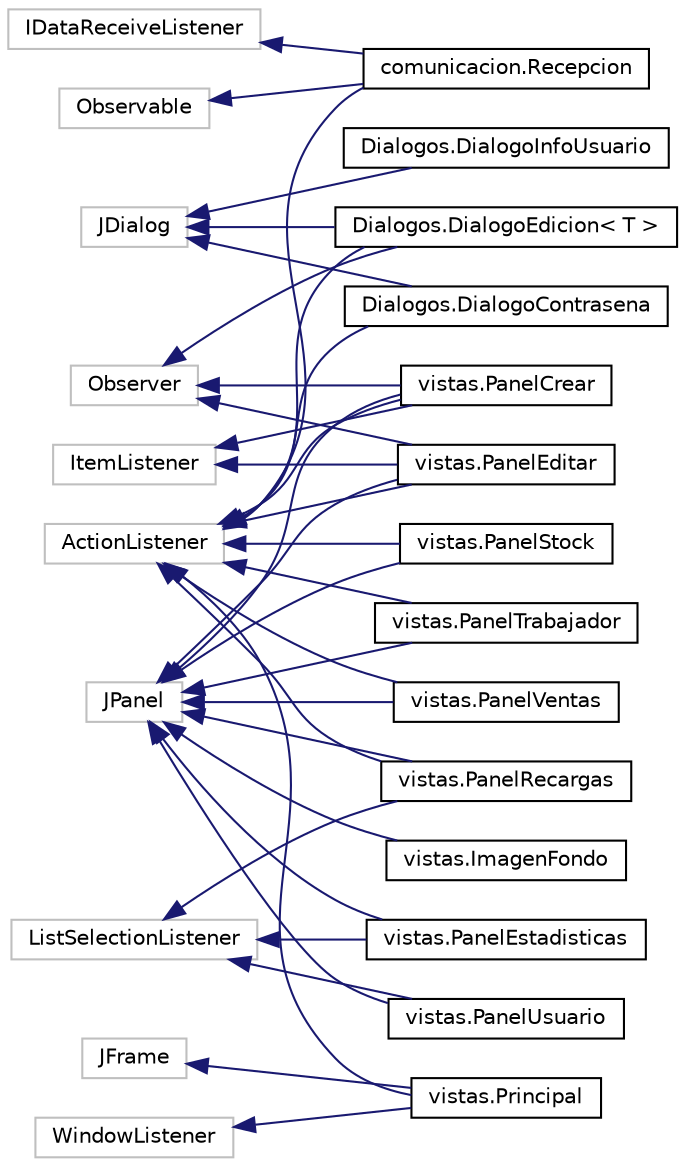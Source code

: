 digraph "Graphical Class Hierarchy"
{
  edge [fontname="Helvetica",fontsize="10",labelfontname="Helvetica",labelfontsize="10"];
  node [fontname="Helvetica",fontsize="10",shape=record];
  rankdir="LR";
  Node66 [label="ActionListener",height=0.2,width=0.4,color="grey75", fillcolor="white", style="filled"];
  Node66 -> Node28 [dir="back",color="midnightblue",fontsize="10",style="solid",fontname="Helvetica"];
  Node28 [label="comunicacion.Recepcion",height=0.2,width=0.4,color="black", fillcolor="white", style="filled",URL="$classcomunicacion_1_1_recepcion.html"];
  Node66 -> Node43 [dir="back",color="midnightblue",fontsize="10",style="solid",fontname="Helvetica"];
  Node43 [label="Dialogos.DialogoContrasena",height=0.2,width=0.4,color="black", fillcolor="white", style="filled",URL="$class_dialogos_1_1_dialogo_contrasena.html"];
  Node66 -> Node24 [dir="back",color="midnightblue",fontsize="10",style="solid",fontname="Helvetica"];
  Node24 [label="Dialogos.DialogoEdicion\< T \>",height=0.2,width=0.4,color="black", fillcolor="white", style="filled",URL="$class_dialogos_1_1_dialogo_edicion.html"];
  Node66 -> Node25 [dir="back",color="midnightblue",fontsize="10",style="solid",fontname="Helvetica"];
  Node25 [label="vistas.PanelCrear",height=0.2,width=0.4,color="black", fillcolor="white", style="filled",URL="$classvistas_1_1_panel_crear.html"];
  Node66 -> Node26 [dir="back",color="midnightblue",fontsize="10",style="solid",fontname="Helvetica"];
  Node26 [label="vistas.PanelEditar",height=0.2,width=0.4,color="black", fillcolor="white", style="filled",URL="$classvistas_1_1_panel_editar.html"];
  Node66 -> Node31 [dir="back",color="midnightblue",fontsize="10",style="solid",fontname="Helvetica"];
  Node31 [label="vistas.PanelRecargas",height=0.2,width=0.4,color="black", fillcolor="white", style="filled",URL="$classvistas_1_1_panel_recargas.html"];
  Node66 -> Node38 [dir="back",color="midnightblue",fontsize="10",style="solid",fontname="Helvetica"];
  Node38 [label="vistas.PanelStock",height=0.2,width=0.4,color="black", fillcolor="white", style="filled",URL="$classvistas_1_1_panel_stock.html"];
  Node66 -> Node39 [dir="back",color="midnightblue",fontsize="10",style="solid",fontname="Helvetica"];
  Node39 [label="vistas.PanelTrabajador",height=0.2,width=0.4,color="black", fillcolor="white", style="filled",URL="$classvistas_1_1_panel_trabajador.html"];
  Node66 -> Node40 [dir="back",color="midnightblue",fontsize="10",style="solid",fontname="Helvetica"];
  Node40 [label="vistas.PanelVentas",height=0.2,width=0.4,color="black", fillcolor="white", style="filled",URL="$classvistas_1_1_panel_ventas.html"];
  Node66 -> Node0 [dir="back",color="midnightblue",fontsize="10",style="solid",fontname="Helvetica"];
  Node0 [label="vistas.Principal",height=0.2,width=0.4,color="black", fillcolor="white", style="filled",URL="$classvistas_1_1_principal.html"];
  Node46 [label="IDataReceiveListener",height=0.2,width=0.4,color="grey75", fillcolor="white", style="filled"];
  Node46 -> Node28 [dir="back",color="midnightblue",fontsize="10",style="solid",fontname="Helvetica"];
  Node45 [label="ItemListener",height=0.2,width=0.4,color="grey75", fillcolor="white", style="filled"];
  Node45 -> Node25 [dir="back",color="midnightblue",fontsize="10",style="solid",fontname="Helvetica"];
  Node45 -> Node26 [dir="back",color="midnightblue",fontsize="10",style="solid",fontname="Helvetica"];
  Node42 [label="JDialog",height=0.2,width=0.4,color="grey75", fillcolor="white", style="filled"];
  Node42 -> Node43 [dir="back",color="midnightblue",fontsize="10",style="solid",fontname="Helvetica"];
  Node42 -> Node24 [dir="back",color="midnightblue",fontsize="10",style="solid",fontname="Helvetica"];
  Node42 -> Node44 [dir="back",color="midnightblue",fontsize="10",style="solid",fontname="Helvetica"];
  Node44 [label="Dialogos.DialogoInfoUsuario",height=0.2,width=0.4,color="black", fillcolor="white", style="filled",URL="$class_dialogos_1_1_dialogo_info_usuario.html"];
  Node41 [label="JFrame",height=0.2,width=0.4,color="grey75", fillcolor="white", style="filled"];
  Node41 -> Node0 [dir="back",color="midnightblue",fontsize="10",style="solid",fontname="Helvetica"];
  Node36 [label="JPanel",height=0.2,width=0.4,color="grey75", fillcolor="white", style="filled"];
  Node36 -> Node37 [dir="back",color="midnightblue",fontsize="10",style="solid",fontname="Helvetica"];
  Node37 [label="vistas.ImagenFondo",height=0.2,width=0.4,color="black", fillcolor="white", style="filled",URL="$classvistas_1_1_imagen_fondo.html"];
  Node36 -> Node25 [dir="back",color="midnightblue",fontsize="10",style="solid",fontname="Helvetica"];
  Node36 -> Node26 [dir="back",color="midnightblue",fontsize="10",style="solid",fontname="Helvetica"];
  Node36 -> Node30 [dir="back",color="midnightblue",fontsize="10",style="solid",fontname="Helvetica"];
  Node30 [label="vistas.PanelEstadisticas",height=0.2,width=0.4,color="black", fillcolor="white", style="filled",URL="$classvistas_1_1_panel_estadisticas.html"];
  Node36 -> Node31 [dir="back",color="midnightblue",fontsize="10",style="solid",fontname="Helvetica"];
  Node36 -> Node38 [dir="back",color="midnightblue",fontsize="10",style="solid",fontname="Helvetica"];
  Node36 -> Node39 [dir="back",color="midnightblue",fontsize="10",style="solid",fontname="Helvetica"];
  Node36 -> Node32 [dir="back",color="midnightblue",fontsize="10",style="solid",fontname="Helvetica"];
  Node32 [label="vistas.PanelUsuario",height=0.2,width=0.4,color="black", fillcolor="white", style="filled",URL="$classvistas_1_1_panel_usuario.html"];
  Node36 -> Node40 [dir="back",color="midnightblue",fontsize="10",style="solid",fontname="Helvetica"];
  Node29 [label="ListSelectionListener",height=0.2,width=0.4,color="grey75", fillcolor="white", style="filled"];
  Node29 -> Node30 [dir="back",color="midnightblue",fontsize="10",style="solid",fontname="Helvetica"];
  Node29 -> Node31 [dir="back",color="midnightblue",fontsize="10",style="solid",fontname="Helvetica"];
  Node29 -> Node32 [dir="back",color="midnightblue",fontsize="10",style="solid",fontname="Helvetica"];
  Node27 [label="Observable",height=0.2,width=0.4,color="grey75", fillcolor="white", style="filled"];
  Node27 -> Node28 [dir="back",color="midnightblue",fontsize="10",style="solid",fontname="Helvetica"];
  Node23 [label="Observer",height=0.2,width=0.4,color="grey75", fillcolor="white", style="filled"];
  Node23 -> Node24 [dir="back",color="midnightblue",fontsize="10",style="solid",fontname="Helvetica"];
  Node23 -> Node25 [dir="back",color="midnightblue",fontsize="10",style="solid",fontname="Helvetica"];
  Node23 -> Node26 [dir="back",color="midnightblue",fontsize="10",style="solid",fontname="Helvetica"];
  Node21 [label="WindowListener",height=0.2,width=0.4,color="grey75", fillcolor="white", style="filled"];
  Node21 -> Node0 [dir="back",color="midnightblue",fontsize="10",style="solid",fontname="Helvetica"];
}
